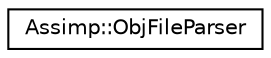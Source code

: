 digraph "Graphical Class Hierarchy"
{
  edge [fontname="Helvetica",fontsize="10",labelfontname="Helvetica",labelfontsize="10"];
  node [fontname="Helvetica",fontsize="10",shape=record];
  rankdir="LR";
  Node1 [label="Assimp::ObjFileParser",height=0.2,width=0.4,color="black", fillcolor="white", style="filled",URL="$class_assimp_1_1_obj_file_parser.html",tooltip="Parser for a obj waveform file. "];
}
